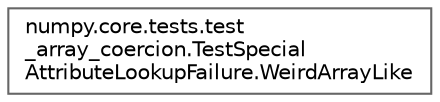 digraph "Graphical Class Hierarchy"
{
 // LATEX_PDF_SIZE
  bgcolor="transparent";
  edge [fontname=Helvetica,fontsize=10,labelfontname=Helvetica,labelfontsize=10];
  node [fontname=Helvetica,fontsize=10,shape=box,height=0.2,width=0.4];
  rankdir="LR";
  Node0 [id="Node000000",label="numpy.core.tests.test\l_array_coercion.TestSpecial\lAttributeLookupFailure.WeirdArrayLike",height=0.2,width=0.4,color="grey40", fillcolor="white", style="filled",URL="$dd/dc0/classnumpy_1_1core_1_1tests_1_1test__array__coercion_1_1TestSpecialAttributeLookupFailure_1_1WeirdArrayLike.html",tooltip=" "];
}

